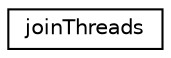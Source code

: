 digraph "Graphical Class Hierarchy"
{
  edge [fontname="Helvetica",fontsize="10",labelfontname="Helvetica",labelfontsize="10"];
  node [fontname="Helvetica",fontsize="10",shape=record];
  rankdir="LR";
  Node0 [label="joinThreads",height=0.2,width=0.4,color="black", fillcolor="white", style="filled",URL="$classjoinThreads.html",tooltip="Class to join threads in RAII fashion. "];
}
